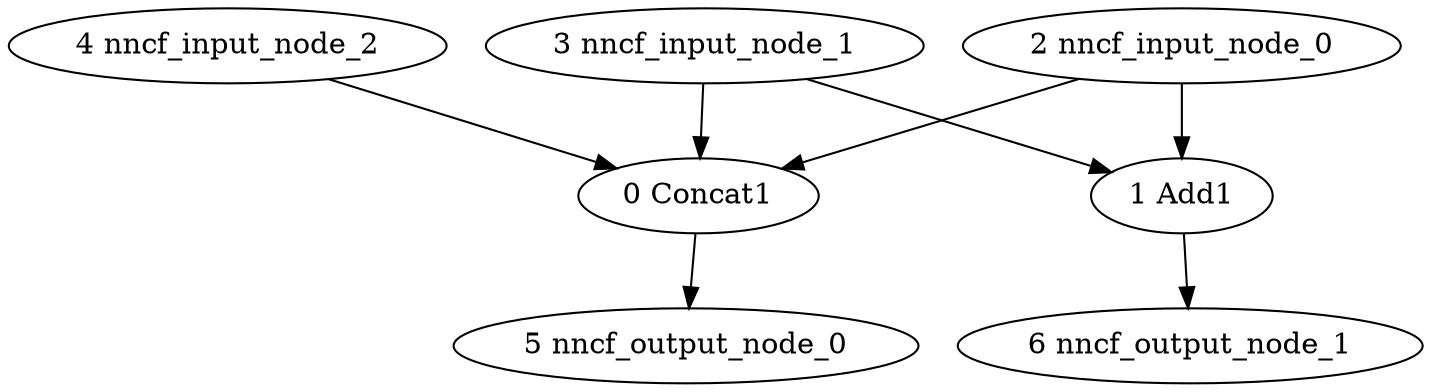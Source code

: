 strict digraph  {
"0 Concat1" [id=0, type=Concat];
"1 Add1" [id=1, type=Add];
"2 nncf_input_node_0" [id=2, type=nncf_model_input];
"3 nncf_input_node_1" [id=3, type=nncf_model_input];
"4 nncf_input_node_2" [id=4, type=nncf_model_input];
"5 nncf_output_node_0" [id=5, type=nncf_model_output];
"6 nncf_output_node_1" [id=6, type=nncf_model_output];
"0 Concat1" -> "5 nncf_output_node_0";
"1 Add1" -> "6 nncf_output_node_1";
"2 nncf_input_node_0" -> "0 Concat1";
"2 nncf_input_node_0" -> "1 Add1";
"3 nncf_input_node_1" -> "0 Concat1";
"3 nncf_input_node_1" -> "1 Add1";
"4 nncf_input_node_2" -> "0 Concat1";
}
